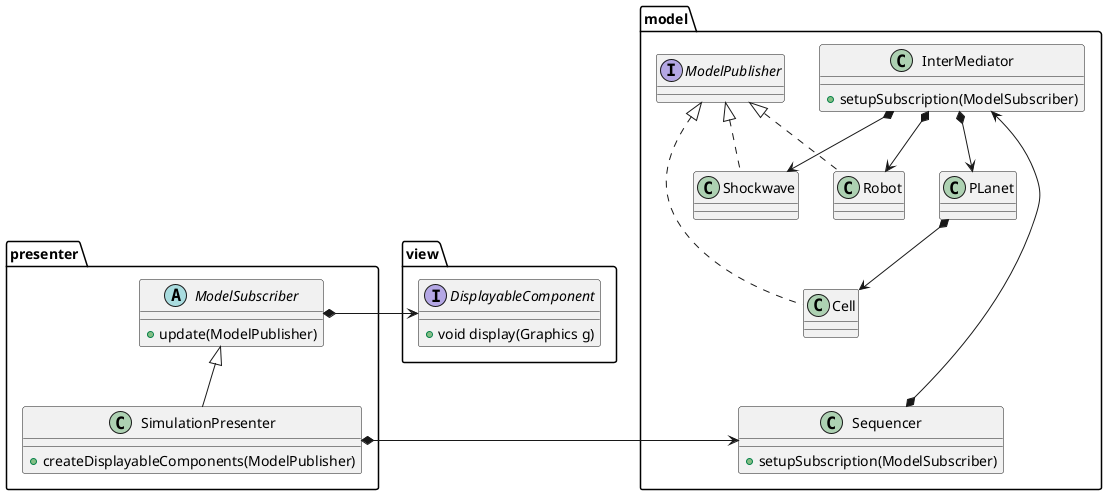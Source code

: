 @startuml
'https://plantuml.com/class-diagram'

package model {
    class Sequencer {
        +setupSubscription(ModelSubscriber)
    }
    class InterMediator {
        +setupSubscription(ModelSubscriber)
    }

    class PLanet

    class Cell implements ModelPublisher
    class Robot implements ModelPublisher
    class Shockwave implements ModelPublisher

    InterMediator <----* Sequencer

    InterMediator *--> PLanet
    InterMediator *--> Robot
    InterMediator *--> Shockwave

    PLanet *--> Cell
}

package view {
    interface DisplayableComponent {
        + void display(Graphics g)
    }
}

package presenter {
    abstract class ModelSubscriber {
        +update(ModelPublisher)
    }

    class SimulationPresenter extends ModelSubscriber {
        +createDisplayableComponents(ModelPublisher)
    }

    ModelSubscriber *-> DisplayableComponent
    SimulationPresenter *-> Sequencer
}

@enduml